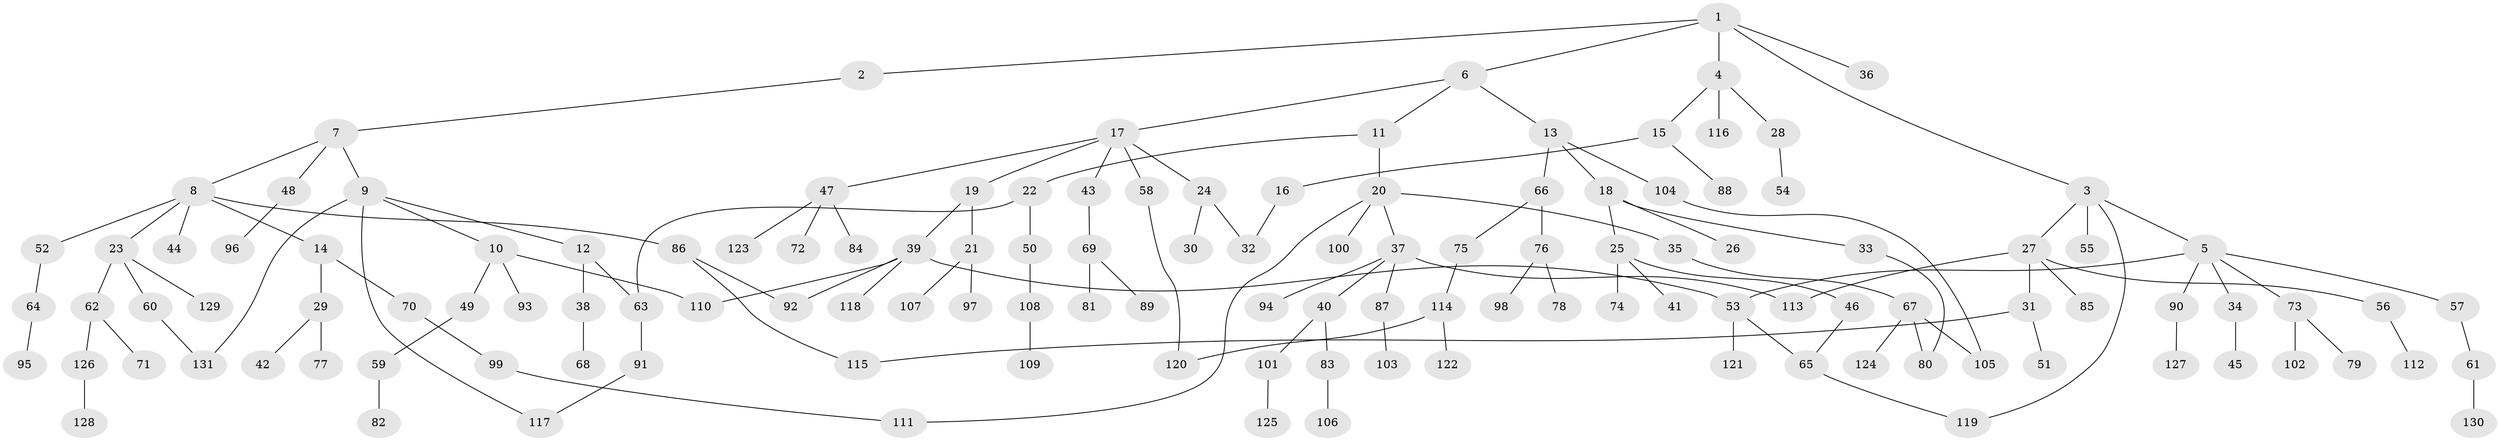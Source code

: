 // coarse degree distribution, {4: 0.05434782608695652, 2: 0.29347826086956524, 5: 0.043478260869565216, 3: 0.17391304347826086, 6: 0.021739130434782608, 8: 0.021739130434782608, 7: 0.010869565217391304, 1: 0.3804347826086957}
// Generated by graph-tools (version 1.1) at 2025/51/02/27/25 19:51:39]
// undirected, 131 vertices, 145 edges
graph export_dot {
graph [start="1"]
  node [color=gray90,style=filled];
  1;
  2;
  3;
  4;
  5;
  6;
  7;
  8;
  9;
  10;
  11;
  12;
  13;
  14;
  15;
  16;
  17;
  18;
  19;
  20;
  21;
  22;
  23;
  24;
  25;
  26;
  27;
  28;
  29;
  30;
  31;
  32;
  33;
  34;
  35;
  36;
  37;
  38;
  39;
  40;
  41;
  42;
  43;
  44;
  45;
  46;
  47;
  48;
  49;
  50;
  51;
  52;
  53;
  54;
  55;
  56;
  57;
  58;
  59;
  60;
  61;
  62;
  63;
  64;
  65;
  66;
  67;
  68;
  69;
  70;
  71;
  72;
  73;
  74;
  75;
  76;
  77;
  78;
  79;
  80;
  81;
  82;
  83;
  84;
  85;
  86;
  87;
  88;
  89;
  90;
  91;
  92;
  93;
  94;
  95;
  96;
  97;
  98;
  99;
  100;
  101;
  102;
  103;
  104;
  105;
  106;
  107;
  108;
  109;
  110;
  111;
  112;
  113;
  114;
  115;
  116;
  117;
  118;
  119;
  120;
  121;
  122;
  123;
  124;
  125;
  126;
  127;
  128;
  129;
  130;
  131;
  1 -- 2;
  1 -- 3;
  1 -- 4;
  1 -- 6;
  1 -- 36;
  2 -- 7;
  3 -- 5;
  3 -- 27;
  3 -- 55;
  3 -- 119;
  4 -- 15;
  4 -- 28;
  4 -- 116;
  5 -- 34;
  5 -- 53;
  5 -- 57;
  5 -- 73;
  5 -- 90;
  6 -- 11;
  6 -- 13;
  6 -- 17;
  7 -- 8;
  7 -- 9;
  7 -- 48;
  8 -- 14;
  8 -- 23;
  8 -- 44;
  8 -- 52;
  8 -- 86;
  9 -- 10;
  9 -- 12;
  9 -- 117;
  9 -- 131;
  10 -- 49;
  10 -- 93;
  10 -- 110;
  11 -- 20;
  11 -- 22;
  12 -- 38;
  12 -- 63;
  13 -- 18;
  13 -- 66;
  13 -- 104;
  14 -- 29;
  14 -- 70;
  15 -- 16;
  15 -- 88;
  16 -- 32;
  17 -- 19;
  17 -- 24;
  17 -- 43;
  17 -- 47;
  17 -- 58;
  18 -- 25;
  18 -- 26;
  18 -- 33;
  19 -- 21;
  19 -- 39;
  20 -- 35;
  20 -- 37;
  20 -- 100;
  20 -- 111;
  21 -- 97;
  21 -- 107;
  22 -- 50;
  22 -- 63;
  23 -- 60;
  23 -- 62;
  23 -- 129;
  24 -- 30;
  24 -- 32;
  25 -- 41;
  25 -- 46;
  25 -- 74;
  27 -- 31;
  27 -- 56;
  27 -- 85;
  27 -- 113;
  28 -- 54;
  29 -- 42;
  29 -- 77;
  31 -- 51;
  31 -- 115;
  33 -- 80;
  34 -- 45;
  35 -- 67;
  37 -- 40;
  37 -- 87;
  37 -- 94;
  37 -- 113;
  38 -- 68;
  39 -- 92;
  39 -- 110;
  39 -- 118;
  39 -- 53;
  40 -- 83;
  40 -- 101;
  43 -- 69;
  46 -- 65;
  47 -- 72;
  47 -- 84;
  47 -- 123;
  48 -- 96;
  49 -- 59;
  50 -- 108;
  52 -- 64;
  53 -- 121;
  53 -- 65;
  56 -- 112;
  57 -- 61;
  58 -- 120;
  59 -- 82;
  60 -- 131;
  61 -- 130;
  62 -- 71;
  62 -- 126;
  63 -- 91;
  64 -- 95;
  65 -- 119;
  66 -- 75;
  66 -- 76;
  67 -- 124;
  67 -- 80;
  67 -- 105;
  69 -- 81;
  69 -- 89;
  70 -- 99;
  73 -- 79;
  73 -- 102;
  75 -- 114;
  76 -- 78;
  76 -- 98;
  83 -- 106;
  86 -- 115;
  86 -- 92;
  87 -- 103;
  90 -- 127;
  91 -- 117;
  99 -- 111;
  101 -- 125;
  104 -- 105;
  108 -- 109;
  114 -- 122;
  114 -- 120;
  126 -- 128;
}
